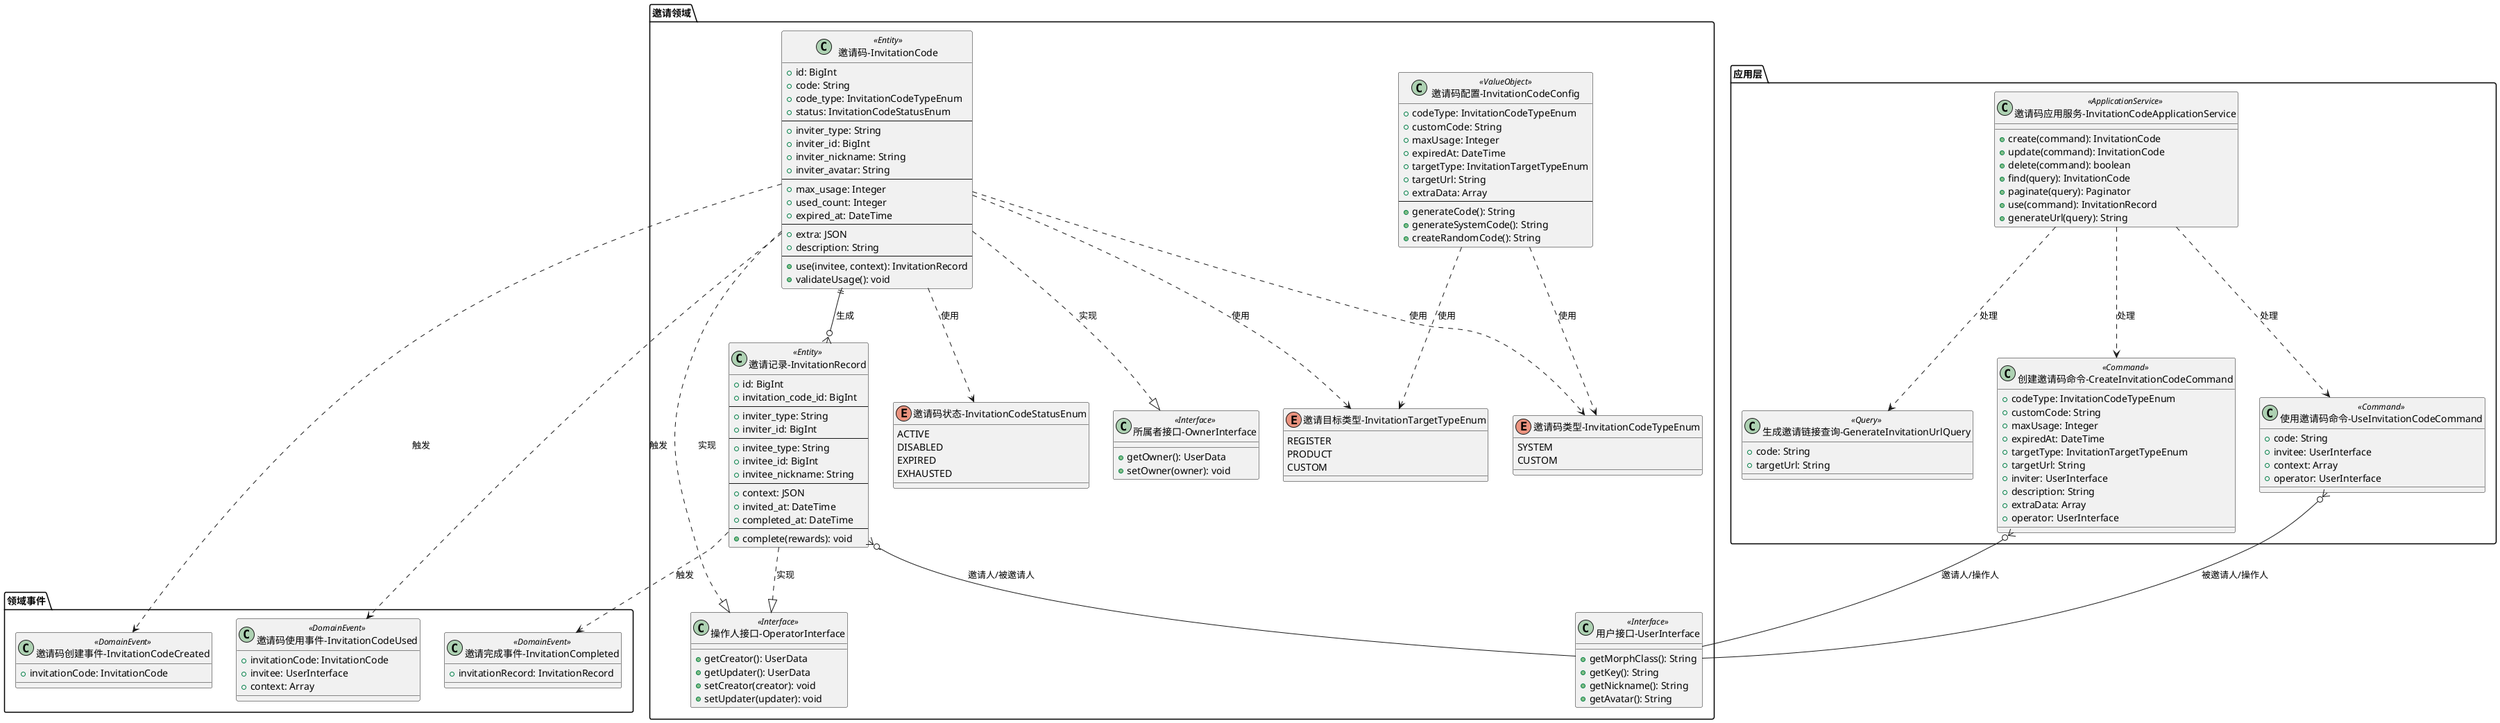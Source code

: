 @startuml 邀请领域模型

package "邀请领域" {
    
    class "邀请码-InvitationCode" <<Entity>> {
        +id: BigInt
        +code: String
        +code_type: InvitationCodeTypeEnum
        +status: InvitationCodeStatusEnum
        --
        +inviter_type: String
        +inviter_id: BigInt
        +inviter_nickname: String
        +inviter_avatar: String
        --
        +max_usage: Integer
        +used_count: Integer
        +expired_at: DateTime
        --
        +extra: JSON
        +description: String
        --
        +use(invitee, context): InvitationRecord
        +validateUsage(): void
    }
    
    class "邀请记录-InvitationRecord" <<Entity>> {
        +id: BigInt
        +invitation_code_id: BigInt
        --
        +inviter_type: String
        +inviter_id: BigInt
        --
        +invitee_type: String
        +invitee_id: BigInt
        +invitee_nickname: String
        --
        +context: JSON
        +invited_at: DateTime
        +completed_at: DateTime
        --
        +complete(rewards): void
    }
    
    class "邀请码配置-InvitationCodeConfig" <<ValueObject>> {
        +codeType: InvitationCodeTypeEnum
        +customCode: String
        +maxUsage: Integer
        +expiredAt: DateTime
        +targetType: InvitationTargetTypeEnum
        +targetUrl: String
        +extraData: Array
        --
        +generateCode(): String
        +generateSystemCode(): String
        +createRandomCode(): String
    }

    enum "邀请码类型-InvitationCodeTypeEnum" {
        SYSTEM
        CUSTOM
    }
    
    enum "邀请码状态-InvitationCodeStatusEnum" {
        ACTIVE
        DISABLED
        EXPIRED
        EXHAUSTED
    }
    
    enum "邀请目标类型-InvitationTargetTypeEnum" {
        REGISTER
        PRODUCT
        CUSTOM
    }
    
    class "用户接口-UserInterface" <<Interface>> {
        +getMorphClass(): String
        +getKey(): String
        +getNickname(): String
        +getAvatar(): String
    }
    
    class "所属者接口-OwnerInterface" <<Interface>> {
        +getOwner(): UserData
        +setOwner(owner): void
    }
    
    class "操作人接口-OperatorInterface" <<Interface>> {
        +getCreator(): UserData
        +getUpdater(): UserData
        +setCreator(creator): void
        +setUpdater(updater): void
    }
}

package "应用层" {
    class "邀请码应用服务-InvitationCodeApplicationService" <<ApplicationService>> {
        +create(command): InvitationCode
        +update(command): InvitationCode
        +delete(command): boolean
        +find(query): InvitationCode
        +paginate(query): Paginator
        +use(command): InvitationRecord
        +generateUrl(query): String
    }
    
    class "创建邀请码命令-CreateInvitationCodeCommand" <<Command>> {
        +codeType: InvitationCodeTypeEnum
        +customCode: String
        +maxUsage: Integer
        +expiredAt: DateTime
        +targetType: InvitationTargetTypeEnum
        +targetUrl: String
        +inviter: UserInterface
        +description: String
        +extraData: Array
        +operator: UserInterface
    }
    
    class "使用邀请码命令-UseInvitationCodeCommand" <<Command>> {
        +code: String
        +invitee: UserInterface
        +context: Array
        +operator: UserInterface
    }
    
    class "生成邀请链接查询-GenerateInvitationUrlQuery" <<Query>> {
        +code: String
        +targetUrl: String
    }
}

package "领域事件" {
    class "邀请码创建事件-InvitationCodeCreated" <<DomainEvent>> {
        +invitationCode: InvitationCode
    }
    
    class "邀请码使用事件-InvitationCodeUsed" <<DomainEvent>> {
        +invitationCode: InvitationCode
        +invitee: UserInterface
        +context: Array
    }
    
    class "邀请完成事件-InvitationCompleted" <<DomainEvent>> {
        +invitationRecord: InvitationRecord
    }
}

' 关联关系
"邀请码-InvitationCode" ||--o{ "邀请记录-InvitationRecord" : "生成"
"邀请码-InvitationCode" ..> "邀请码类型-InvitationCodeTypeEnum" : "使用"
"邀请码-InvitationCode" ..> "邀请码状态-InvitationCodeStatusEnum" : "使用"
"邀请码-InvitationCode" ..> "邀请目标类型-InvitationTargetTypeEnum" : "使用"
"邀请码-InvitationCode" ..|> "所属者接口-OwnerInterface" : "实现"
"邀请码-InvitationCode" ..|> "操作人接口-OperatorInterface" : "实现"

"邀请记录-InvitationRecord" ..|> "操作人接口-OperatorInterface" : "实现"
"邀请记录-InvitationRecord" }o-- "用户接口-UserInterface" : "邀请人/被邀请人"

"邀请码配置-InvitationCodeConfig" ..> "邀请码类型-InvitationCodeTypeEnum" : "使用"
"邀请码配置-InvitationCodeConfig" ..> "邀请目标类型-InvitationTargetTypeEnum" : "使用"

"邀请码应用服务-InvitationCodeApplicationService" ..> "创建邀请码命令-CreateInvitationCodeCommand" : "处理"
"邀请码应用服务-InvitationCodeApplicationService" ..> "使用邀请码命令-UseInvitationCodeCommand" : "处理"
"邀请码应用服务-InvitationCodeApplicationService" ..> "生成邀请链接查询-GenerateInvitationUrlQuery" : "处理"

"创建邀请码命令-CreateInvitationCodeCommand" }o-- "用户接口-UserInterface" : "邀请人/操作人"
"使用邀请码命令-UseInvitationCodeCommand" }o-- "用户接口-UserInterface" : "被邀请人/操作人"

' 事件关系
"邀请码-InvitationCode" ..> "邀请码创建事件-InvitationCodeCreated" : "触发"
"邀请码-InvitationCode" ..> "邀请码使用事件-InvitationCodeUsed" : "触发"
"邀请记录-InvitationRecord" ..> "邀请完成事件-InvitationCompleted" : "触发"

@enduml 
